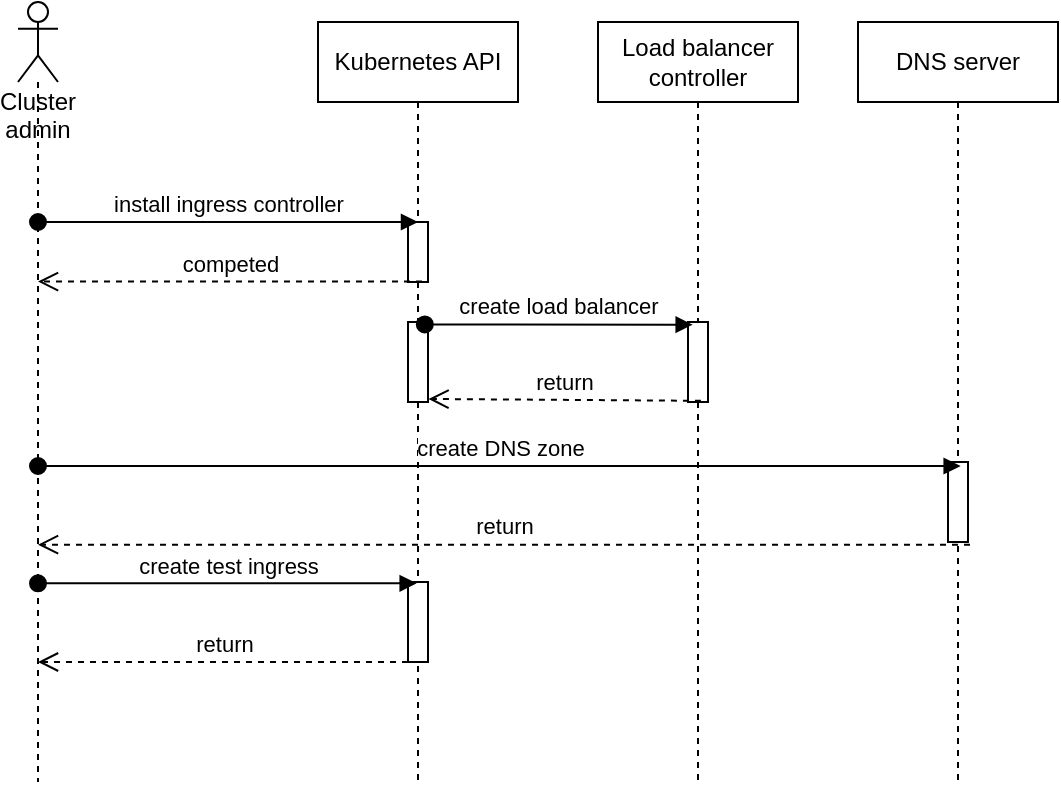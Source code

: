 <mxfile version="15.8.6" type="device"><diagram id="lNnalDPH53ysLlmVlDmI" name="Page-1"><mxGraphModel dx="1188" dy="965" grid="1" gridSize="10" guides="1" tooltips="1" connect="1" arrows="1" fold="1" page="1" pageScale="1" pageWidth="850" pageHeight="1100" math="0" shadow="0"><root><mxCell id="0"/><mxCell id="1" parent="0"/><mxCell id="MfD8YjFoIC02I2dkgd-g-2" value="Cluster admin" style="shape=umlLifeline;participant=umlActor;perimeter=lifelinePerimeter;whiteSpace=wrap;html=1;container=1;collapsible=0;recursiveResize=0;verticalAlign=top;spacingTop=36;outlineConnect=0;" vertex="1" parent="1"><mxGeometry x="30" y="30" width="20" height="390" as="geometry"/></mxCell><mxCell id="MfD8YjFoIC02I2dkgd-g-3" value="Kubernetes API" style="shape=umlLifeline;perimeter=lifelinePerimeter;whiteSpace=wrap;html=1;container=1;collapsible=0;recursiveResize=0;outlineConnect=0;" vertex="1" parent="1"><mxGeometry x="180" y="40" width="100" height="380" as="geometry"/></mxCell><mxCell id="MfD8YjFoIC02I2dkgd-g-5" value="" style="html=1;points=[];perimeter=orthogonalPerimeter;" vertex="1" parent="MfD8YjFoIC02I2dkgd-g-3"><mxGeometry x="45" y="100" width="10" height="30" as="geometry"/></mxCell><mxCell id="MfD8YjFoIC02I2dkgd-g-13" value="" style="html=1;points=[];perimeter=orthogonalPerimeter;" vertex="1" parent="MfD8YjFoIC02I2dkgd-g-3"><mxGeometry x="45" y="150" width="10" height="40" as="geometry"/></mxCell><mxCell id="MfD8YjFoIC02I2dkgd-g-23" value="" style="html=1;points=[];perimeter=orthogonalPerimeter;" vertex="1" parent="MfD8YjFoIC02I2dkgd-g-3"><mxGeometry x="45" y="280" width="10" height="40" as="geometry"/></mxCell><mxCell id="MfD8YjFoIC02I2dkgd-g-4" value="install ingress controller" style="html=1;verticalAlign=bottom;startArrow=oval;startFill=1;endArrow=block;startSize=8;rounded=0;" edge="1" parent="1" source="MfD8YjFoIC02I2dkgd-g-2"><mxGeometry width="60" relative="1" as="geometry"><mxPoint x="90" y="180" as="sourcePoint"/><mxPoint x="230" y="140" as="targetPoint"/><Array as="points"><mxPoint x="180" y="140"/></Array></mxGeometry></mxCell><mxCell id="MfD8YjFoIC02I2dkgd-g-6" value="competed" style="html=1;verticalAlign=bottom;endArrow=open;dashed=1;endSize=8;rounded=0;exitX=0.7;exitY=0.992;exitDx=0;exitDy=0;exitPerimeter=0;" edge="1" parent="1" source="MfD8YjFoIC02I2dkgd-g-5" target="MfD8YjFoIC02I2dkgd-g-2"><mxGeometry relative="1" as="geometry"><mxPoint x="150" y="460" as="sourcePoint"/><mxPoint x="70" y="460" as="targetPoint"/></mxGeometry></mxCell><mxCell id="MfD8YjFoIC02I2dkgd-g-7" value="DNS server" style="shape=umlLifeline;perimeter=lifelinePerimeter;whiteSpace=wrap;html=1;container=1;collapsible=0;recursiveResize=0;outlineConnect=0;" vertex="1" parent="1"><mxGeometry x="450" y="40" width="100" height="380" as="geometry"/></mxCell><mxCell id="MfD8YjFoIC02I2dkgd-g-21" value="" style="html=1;points=[];perimeter=orthogonalPerimeter;" vertex="1" parent="MfD8YjFoIC02I2dkgd-g-7"><mxGeometry x="45" y="220" width="10" height="40" as="geometry"/></mxCell><mxCell id="MfD8YjFoIC02I2dkgd-g-11" value="Load balancer controller" style="shape=umlLifeline;perimeter=lifelinePerimeter;whiteSpace=wrap;html=1;container=1;collapsible=0;recursiveResize=0;outlineConnect=0;" vertex="1" parent="1"><mxGeometry x="320" y="40" width="100" height="380" as="geometry"/></mxCell><mxCell id="MfD8YjFoIC02I2dkgd-g-17" value="" style="html=1;points=[];perimeter=orthogonalPerimeter;" vertex="1" parent="MfD8YjFoIC02I2dkgd-g-11"><mxGeometry x="45" y="150" width="10" height="40" as="geometry"/></mxCell><mxCell id="MfD8YjFoIC02I2dkgd-g-18" value="create load balancer" style="html=1;verticalAlign=bottom;startArrow=oval;startFill=1;endArrow=block;startSize=8;rounded=0;exitX=0.841;exitY=0.031;exitDx=0;exitDy=0;exitPerimeter=0;entryX=0.233;entryY=0.033;entryDx=0;entryDy=0;entryPerimeter=0;" edge="1" parent="1" source="MfD8YjFoIC02I2dkgd-g-13" target="MfD8YjFoIC02I2dkgd-g-17"><mxGeometry width="60" relative="1" as="geometry"><mxPoint x="260" y="460" as="sourcePoint"/><mxPoint x="320" y="460" as="targetPoint"/></mxGeometry></mxCell><mxCell id="MfD8YjFoIC02I2dkgd-g-19" value="return" style="html=1;verticalAlign=bottom;endArrow=open;dashed=1;endSize=8;rounded=0;exitX=0.646;exitY=0.985;exitDx=0;exitDy=0;exitPerimeter=0;entryX=1.025;entryY=0.962;entryDx=0;entryDy=0;entryPerimeter=0;" edge="1" parent="1" source="MfD8YjFoIC02I2dkgd-g-17" target="MfD8YjFoIC02I2dkgd-g-13"><mxGeometry relative="1" as="geometry"><mxPoint x="560" y="430" as="sourcePoint"/><mxPoint x="480" y="430" as="targetPoint"/></mxGeometry></mxCell><mxCell id="MfD8YjFoIC02I2dkgd-g-20" value="create DNS zone" style="html=1;verticalAlign=bottom;startArrow=oval;startFill=1;endArrow=block;startSize=8;rounded=0;entryX=0.633;entryY=0.05;entryDx=0;entryDy=0;entryPerimeter=0;" edge="1" parent="1" source="MfD8YjFoIC02I2dkgd-g-2" target="MfD8YjFoIC02I2dkgd-g-21"><mxGeometry width="60" relative="1" as="geometry"><mxPoint x="50" y="270" as="sourcePoint"/><mxPoint x="500" y="260" as="targetPoint"/><Array as="points"/></mxGeometry></mxCell><mxCell id="MfD8YjFoIC02I2dkgd-g-22" value="return" style="html=1;verticalAlign=bottom;endArrow=open;dashed=1;endSize=8;rounded=0;exitX=1.1;exitY=1.033;exitDx=0;exitDy=0;exitPerimeter=0;" edge="1" parent="1" source="MfD8YjFoIC02I2dkgd-g-21" target="MfD8YjFoIC02I2dkgd-g-2"><mxGeometry relative="1" as="geometry"><mxPoint x="380" y="380" as="sourcePoint"/><mxPoint x="300" y="380" as="targetPoint"/></mxGeometry></mxCell><mxCell id="MfD8YjFoIC02I2dkgd-g-24" value="create test ingress" style="html=1;verticalAlign=bottom;startArrow=oval;startFill=1;endArrow=block;startSize=8;rounded=0;entryX=0.433;entryY=0.017;entryDx=0;entryDy=0;entryPerimeter=0;" edge="1" parent="1" source="MfD8YjFoIC02I2dkgd-g-2" target="MfD8YjFoIC02I2dkgd-g-23"><mxGeometry width="60" relative="1" as="geometry"><mxPoint x="250" y="540" as="sourcePoint"/><mxPoint x="310" y="540" as="targetPoint"/></mxGeometry></mxCell><mxCell id="MfD8YjFoIC02I2dkgd-g-26" value="return" style="html=1;verticalAlign=bottom;endArrow=open;dashed=1;endSize=8;rounded=0;" edge="1" parent="1" source="MfD8YjFoIC02I2dkgd-g-23" target="MfD8YjFoIC02I2dkgd-g-2"><mxGeometry relative="1" as="geometry"><mxPoint x="160" y="470" as="sourcePoint"/><mxPoint x="80" y="470" as="targetPoint"/><Array as="points"><mxPoint x="160" y="360"/></Array></mxGeometry></mxCell></root></mxGraphModel></diagram></mxfile>